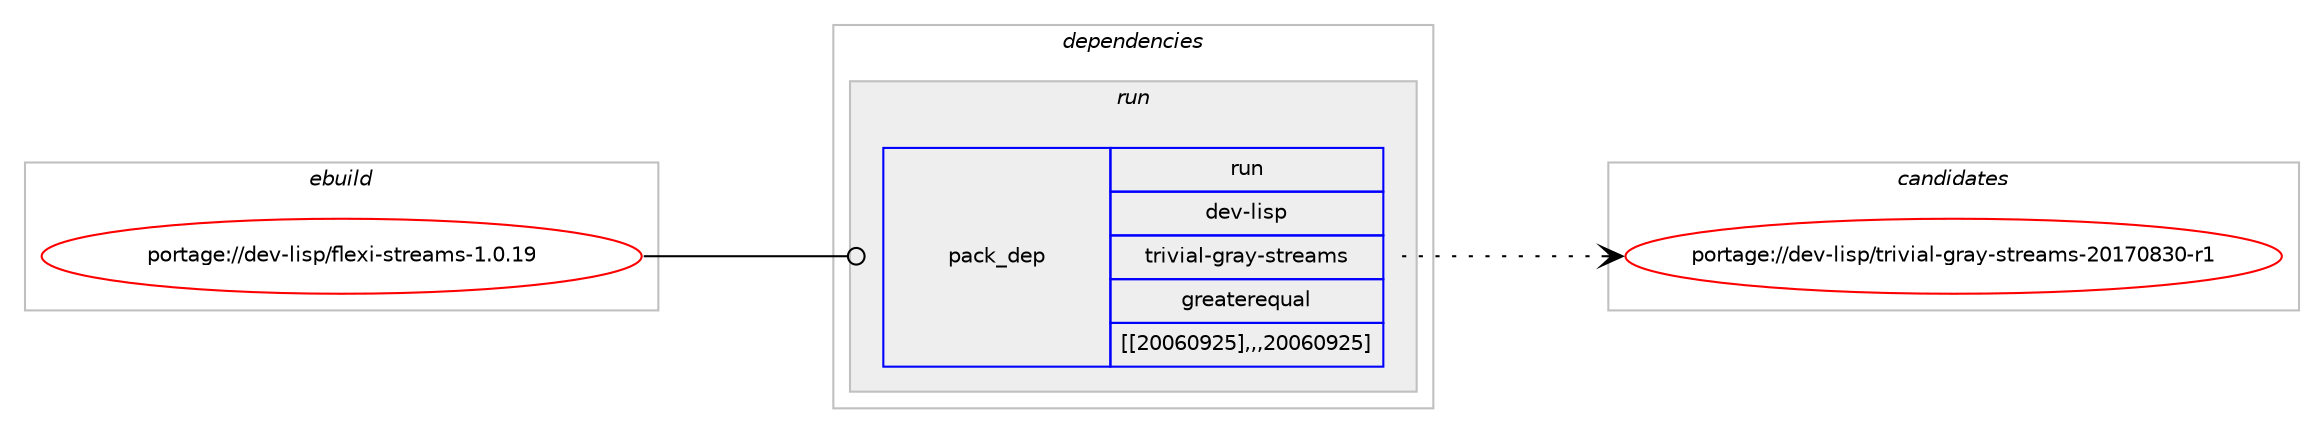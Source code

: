 digraph prolog {

# *************
# Graph options
# *************

newrank=true;
concentrate=true;
compound=true;
graph [rankdir=LR,fontname=Helvetica,fontsize=10,ranksep=1.5];#, ranksep=2.5, nodesep=0.2];
edge  [arrowhead=vee];
node  [fontname=Helvetica,fontsize=10];

# **********
# The ebuild
# **********

subgraph cluster_leftcol {
color=gray;
label=<<i>ebuild</i>>;
id [label="portage://dev-lisp/flexi-streams-1.0.19", color=red, width=4, href="../dev-lisp/flexi-streams-1.0.19.svg"];
}

# ****************
# The dependencies
# ****************

subgraph cluster_midcol {
color=gray;
label=<<i>dependencies</i>>;
subgraph cluster_compile {
fillcolor="#eeeeee";
style=filled;
label=<<i>compile</i>>;
}
subgraph cluster_compileandrun {
fillcolor="#eeeeee";
style=filled;
label=<<i>compile and run</i>>;
}
subgraph cluster_run {
fillcolor="#eeeeee";
style=filled;
label=<<i>run</i>>;
subgraph pack86389 {
dependency116920 [label=<<TABLE BORDER="0" CELLBORDER="1" CELLSPACING="0" CELLPADDING="4" WIDTH="220"><TR><TD ROWSPAN="6" CELLPADDING="30">pack_dep</TD></TR><TR><TD WIDTH="110">run</TD></TR><TR><TD>dev-lisp</TD></TR><TR><TD>trivial-gray-streams</TD></TR><TR><TD>greaterequal</TD></TR><TR><TD>[[20060925],,,20060925]</TD></TR></TABLE>>, shape=none, color=blue];
}
id:e -> dependency116920:w [weight=20,style="solid",arrowhead="odot"];
}
}

# **************
# The candidates
# **************

subgraph cluster_choices {
rank=same;
color=gray;
label=<<i>candidates</i>>;

subgraph choice86389 {
color=black;
nodesep=1;
choice100101118451081051151124711611410511810597108451031149712145115116114101971091154550484955485651484511449 [label="portage://dev-lisp/trivial-gray-streams-20170830-r1", color=red, width=4,href="../dev-lisp/trivial-gray-streams-20170830-r1.svg"];
dependency116920:e -> choice100101118451081051151124711611410511810597108451031149712145115116114101971091154550484955485651484511449:w [style=dotted,weight="100"];
}
}

}
